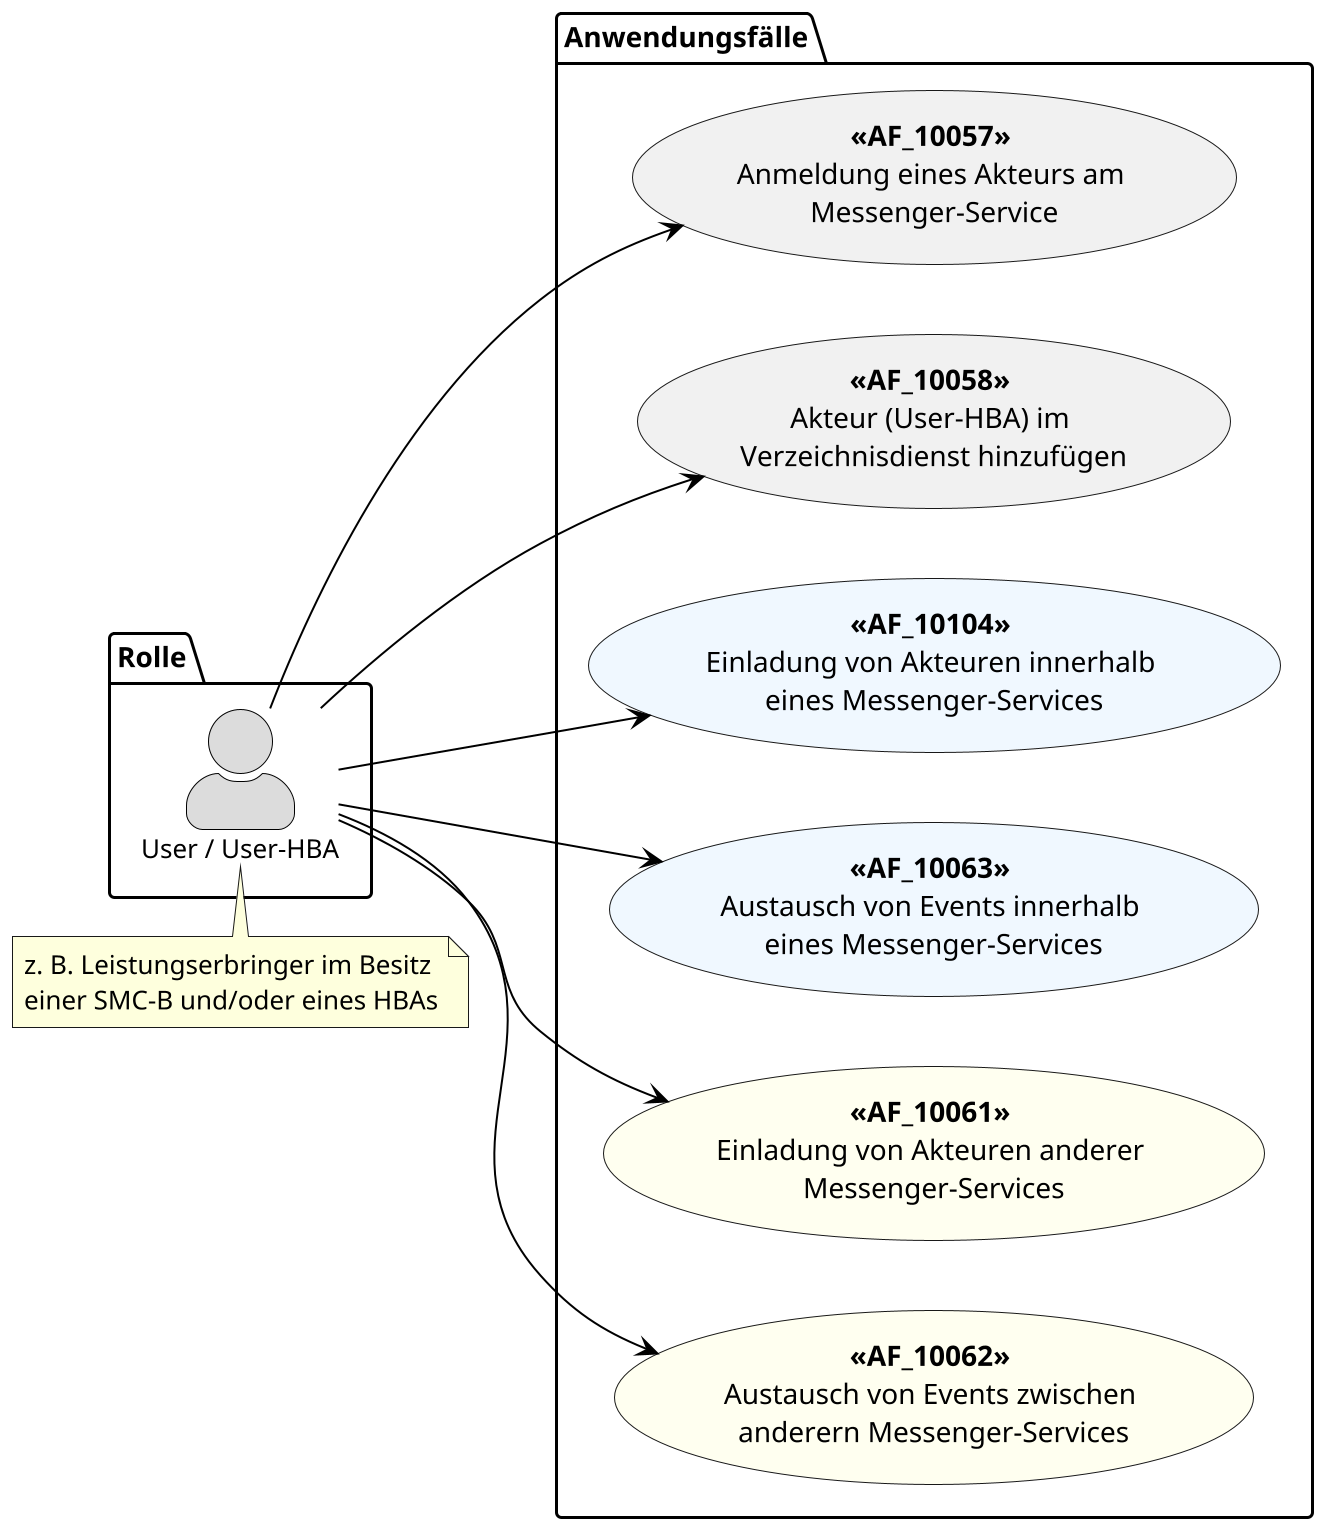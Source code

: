 /' 
# TI-Messenger 1.1
# TI-Messenger-Dienst
# Use Case Diagram
# Name: User / User-HBA - Anwendungsfaelle
'/

@startuml
skinparam actorStyle awesome
left to right direction
scale 6/3

skinparam sequence {
ArrowColor black
ArrowFontSize 17
ActorBorderColor black
LifeLineBorderColor black
LifeLineBackgroundColor Gainsboro

ParticipantBorderColor Motivation
ParticipantBackgroundColor Motivation
ParticipantFontName Impact
ParticipantFontSize 20
ParticipantFontColor black
ParticipantBorderColor Black
ParticipantBackgroundColor MOTIVATION

ActorBackgroundColor Gainsboro
ActorFontColor black
ActorFontSize 13
ActorFontName Aapex
}

package Rolle {
actor "User / User-HBA" as uuh
}

package Anwendungsfälle {
usecase "**<<AF_10057>>** \nAnmeldung eines Akteurs am \nMessenger-Service" as UC1
usecase "**<<AF_10058>>** \nAkteur (User-HBA) im \nVerzeichnisdienst hinzufügen" as UC2
usecase "**<<AF_10104>>** \nEinladung von Akteuren innerhalb \neines Messenger-Services" as UC3 #AliceBlue
usecase "**<<AF_10063>>** \nAustausch von Events innerhalb \neines Messenger-Services" as UC4 #AliceBlue
usecase "**<<AF_10061>>** \nEinladung von Akteuren anderer \nMessenger-Services" as UC5 #Ivory
usecase "**<<AF_10062>>** \nAustausch von Events zwischen \nanderern Messenger-Services" as UC6 #Ivory
}

uuh --> UC1
uuh --> UC2
uuh --> UC3
uuh --> UC4
uuh --> UC5
uuh --> UC6

note top of (uuh)
z. B. Leistungserbringer im Besitz 
einer SMC-B und/oder eines HBAs
end note

@enduml
